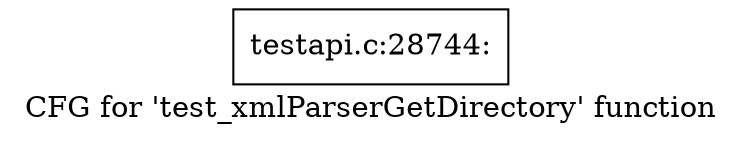 digraph "CFG for 'test_xmlParserGetDirectory' function" {
	label="CFG for 'test_xmlParserGetDirectory' function";

	Node0x503f7c0 [shape=record,label="{testapi.c:28744:}"];
}
